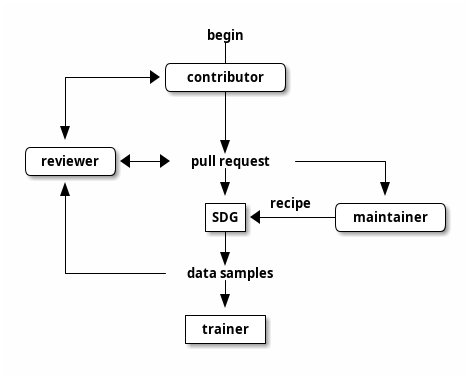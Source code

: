 @startditaa
                  begin
                    |
              /-----+-----\
    +-------->|contributor| 
    |         \-----+-----/
    |               |
    |               |
    v               |
/--------\          v
|reviewer|<--->pull request---------+
\--------/          |               |
    ^               v               v
    |             +---+ recipe /----------\
    |             |SDG|<-------+maintainer|
    |             +-+-+        \----------/
    |               |
    |               v
    +----------data samples
                    |
                    v
                +-------+
                |trainer|
                +-------+
@endditaa
